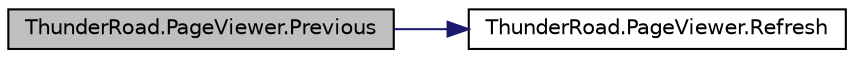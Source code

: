 digraph "ThunderRoad.PageViewer.Previous"
{
 // LATEX_PDF_SIZE
  edge [fontname="Helvetica",fontsize="10",labelfontname="Helvetica",labelfontsize="10"];
  node [fontname="Helvetica",fontsize="10",shape=record];
  rankdir="LR";
  Node1 [label="ThunderRoad.PageViewer.Previous",height=0.2,width=0.4,color="black", fillcolor="grey75", style="filled", fontcolor="black",tooltip="Previouses this instance."];
  Node1 -> Node2 [color="midnightblue",fontsize="10",style="solid",fontname="Helvetica"];
  Node2 [label="ThunderRoad.PageViewer.Refresh",height=0.2,width=0.4,color="black", fillcolor="white", style="filled",URL="$class_thunder_road_1_1_page_viewer.html#ab5d6ac1d5a273bb37cf25b49ef9f6f25",tooltip="Refreshes this instance."];
}
